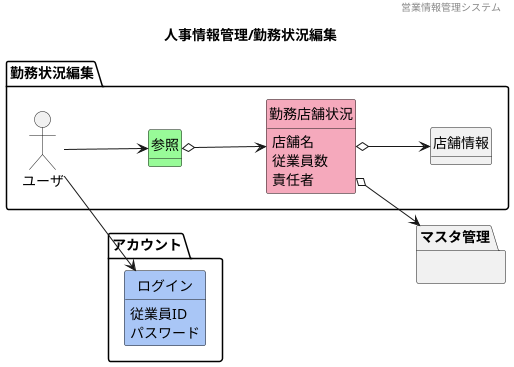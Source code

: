 @startuml images/人事情報管理/勤務状況編集
' ヘッダー
header 営業情報管理システム
' タイトル
title 人事情報管理/勤務状況編集
' 
hide circle
' 
hide method
left to right direction

package "アカウント"{
    class "ログイン" #A9C6F6
}

package "勤務状況編集" {
    'ユーザや外部システム
    mix_actor "ユーザ"
    class "参照" #98fb98
    class "勤務店舗状況" #F5A9BC
    class "店舗情報"
}
    package "マスタ管理"{
    }
    ' class "" #F5A9BC
    ' class "" #ffd700

    'モデル同士の関係
    ユーザ --> 参照
    ユーザ --> ログイン
    参照 o--> 勤務店舗状況
    勤務店舗状況 o--> 店舗情報
    勤務店舗状況 o--> マスタ管理

    'ドメインクラスの属性
    ' 店舗情報 : 店舗名
    ' 店舗情報 : 住所
    ' 店舗情報 : 連絡先
    ' 店舗情報 : 店長
    ' 店舗情報 : 主な従業員
    勤務店舗状況 : 店舗名
    勤務店舗状況 : 従業員数
    勤務店舗状況 : 責任者
    ログイン : 従業員ID
    ログイン : パスワード





@enduml